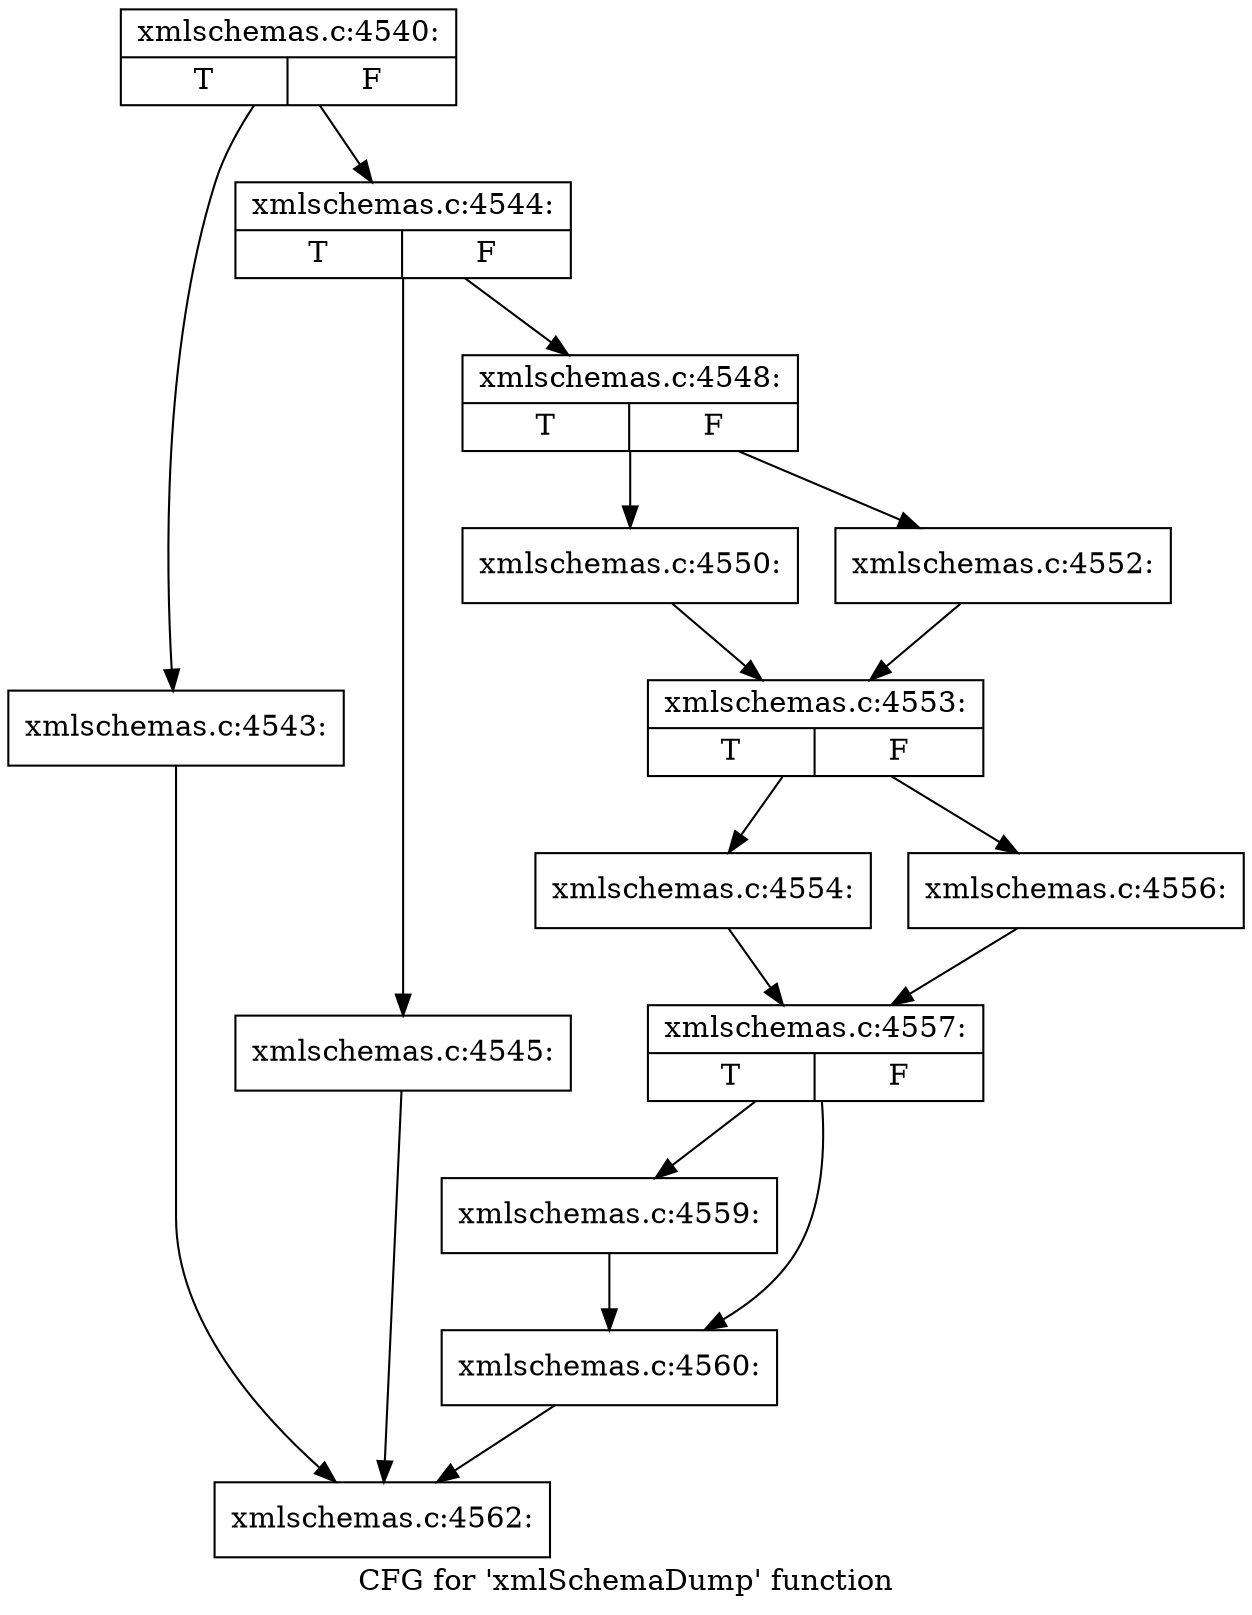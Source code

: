digraph "CFG for 'xmlSchemaDump' function" {
	label="CFG for 'xmlSchemaDump' function";

	Node0x55d02587ef60 [shape=record,label="{xmlschemas.c:4540:|{<s0>T|<s1>F}}"];
	Node0x55d02587ef60 -> Node0x55d0258b3b80;
	Node0x55d02587ef60 -> Node0x55d0258b3bd0;
	Node0x55d0258b3b80 [shape=record,label="{xmlschemas.c:4543:}"];
	Node0x55d0258b3b80 -> Node0x55d02587ee50;
	Node0x55d0258b3bd0 [shape=record,label="{xmlschemas.c:4544:|{<s0>T|<s1>F}}"];
	Node0x55d0258b3bd0 -> Node0x55d0258b3fb0;
	Node0x55d0258b3bd0 -> Node0x55d0258b4000;
	Node0x55d0258b3fb0 [shape=record,label="{xmlschemas.c:4545:}"];
	Node0x55d0258b3fb0 -> Node0x55d02587ee50;
	Node0x55d0258b4000 [shape=record,label="{xmlschemas.c:4548:|{<s0>T|<s1>F}}"];
	Node0x55d0258b4000 -> Node0x55d0258b54d0;
	Node0x55d0258b4000 -> Node0x55d0258b5570;
	Node0x55d0258b54d0 [shape=record,label="{xmlschemas.c:4550:}"];
	Node0x55d0258b54d0 -> Node0x55d0258b5520;
	Node0x55d0258b5570 [shape=record,label="{xmlschemas.c:4552:}"];
	Node0x55d0258b5570 -> Node0x55d0258b5520;
	Node0x55d0258b5520 [shape=record,label="{xmlschemas.c:4553:|{<s0>T|<s1>F}}"];
	Node0x55d0258b5520 -> Node0x55d0258b5fc0;
	Node0x55d0258b5520 -> Node0x55d0258b6060;
	Node0x55d0258b5fc0 [shape=record,label="{xmlschemas.c:4554:}"];
	Node0x55d0258b5fc0 -> Node0x55d0258b6010;
	Node0x55d0258b6060 [shape=record,label="{xmlschemas.c:4556:}"];
	Node0x55d0258b6060 -> Node0x55d0258b6010;
	Node0x55d0258b6010 [shape=record,label="{xmlschemas.c:4557:|{<s0>T|<s1>F}}"];
	Node0x55d0258b6010 -> Node0x55d0258b7020;
	Node0x55d0258b6010 -> Node0x55d0258b7070;
	Node0x55d0258b7020 [shape=record,label="{xmlschemas.c:4559:}"];
	Node0x55d0258b7020 -> Node0x55d0258b7070;
	Node0x55d0258b7070 [shape=record,label="{xmlschemas.c:4560:}"];
	Node0x55d0258b7070 -> Node0x55d02587ee50;
	Node0x55d02587ee50 [shape=record,label="{xmlschemas.c:4562:}"];
}
